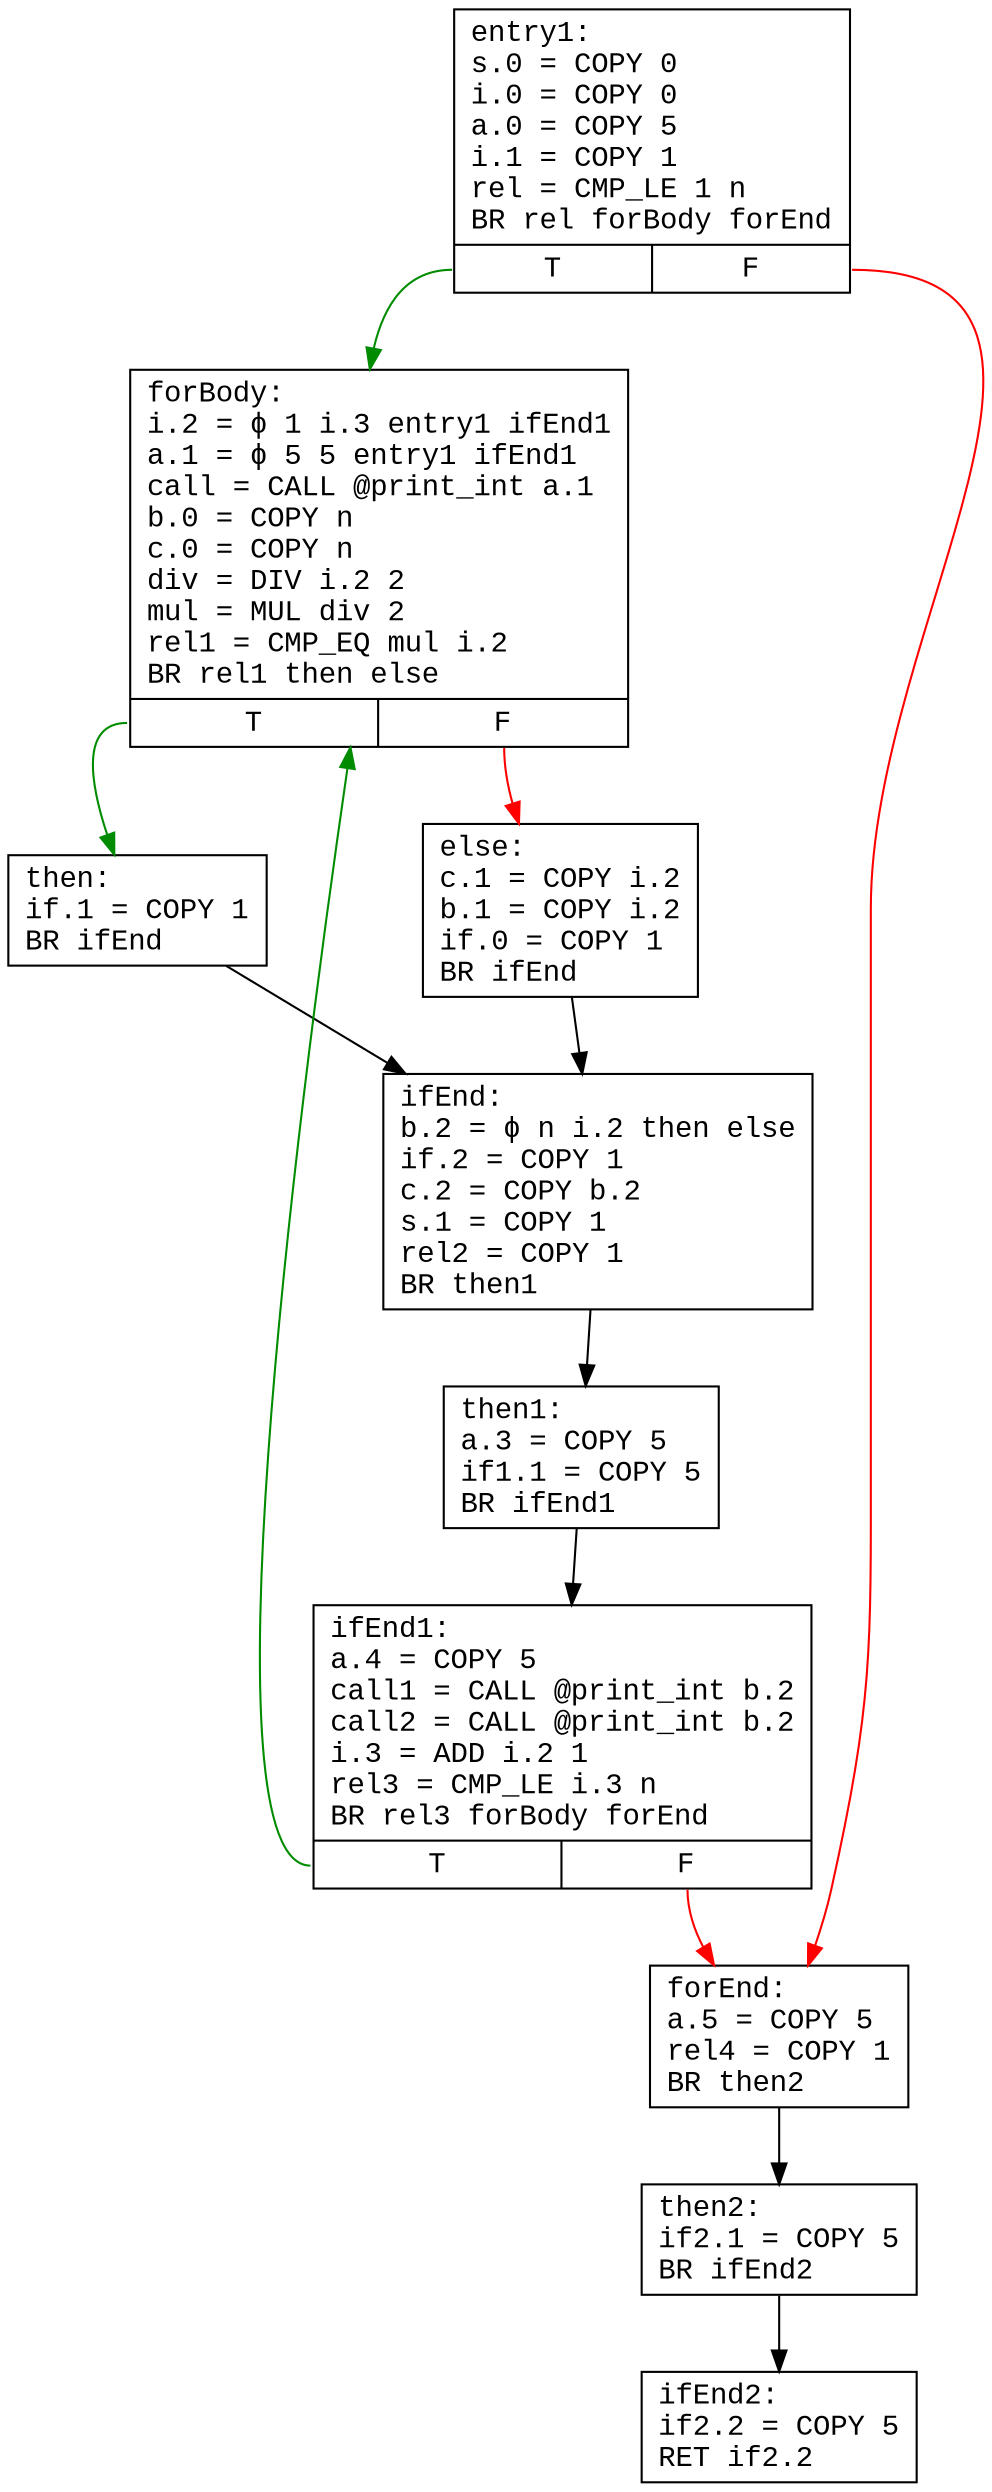 digraph CFG {
    node [shape=record, fontname="Courier New"]
    entry1 [label="{entry1:\ls.0 = COPY 0\li.0 = COPY 0\la.0 = COPY 5\li.1 = COPY 1\lrel = CMP_LE 1 n\lBR rel forBody forEnd\l|{<t> T|<f> F}}"]
    forBody [label="{forBody:\li.2 = ϕ 1 i.3 entry1 ifEnd1\la.1 = ϕ 5 5 entry1 ifEnd1\lcall = CALL @print_int a.1\lb.0 = COPY n\lc.0 = COPY n\ldiv = DIV i.2 2\lmul = MUL div 2\lrel1 = CMP_EQ mul i.2\lBR rel1 then else\l|{<t> T|<f> F}}"]
    then [label="{then:\lif.1 = COPY 1\lBR ifEnd\l}"]
    else [label="{else:\lc.1 = COPY i.2\lb.1 = COPY i.2\lif.0 = COPY 1\lBR ifEnd\l}"]
    ifEnd [label="{ifEnd:\lb.2 = ϕ n i.2 then else\lif.2 = COPY 1\lc.2 = COPY b.2\ls.1 = COPY 1\lrel2 = COPY 1\lBR then1\l}"]
    then1 [label="{then1:\la.3 = COPY 5\lif1.1 = COPY 5\lBR ifEnd1\l}"]
    ifEnd1 [label="{ifEnd1:\la.4 = COPY 5\lcall1 = CALL @print_int b.2\lcall2 = CALL @print_int b.2\li.3 = ADD i.2 1\lrel3 = CMP_LE i.3 n\lBR rel3 forBody forEnd\l|{<t> T|<f> F}}"]
    forEnd [label="{forEnd:\la.5 = COPY 5\lrel4 = COPY 1\lBR then2\l}"]
    then2 [label="{then2:\lif2.1 = COPY 5\lBR ifEnd2\l}"]
    ifEnd2 [label="{ifEnd2:\lif2.2 = COPY 5\lRET if2.2\l}"]
    entry1:t -> forBody [color=green4]
    entry1:f -> forEnd [color=red]
    forBody:t -> then [color=green4]
    forBody:f -> else [color=red]
    then -> ifEnd 
    else -> ifEnd 
    ifEnd -> then1 
    then1 -> ifEnd1 
    ifEnd1:t -> forBody [color=green4]
    ifEnd1:f -> forEnd [color=red]
    forEnd -> then2 
    then2 -> ifEnd2 
}